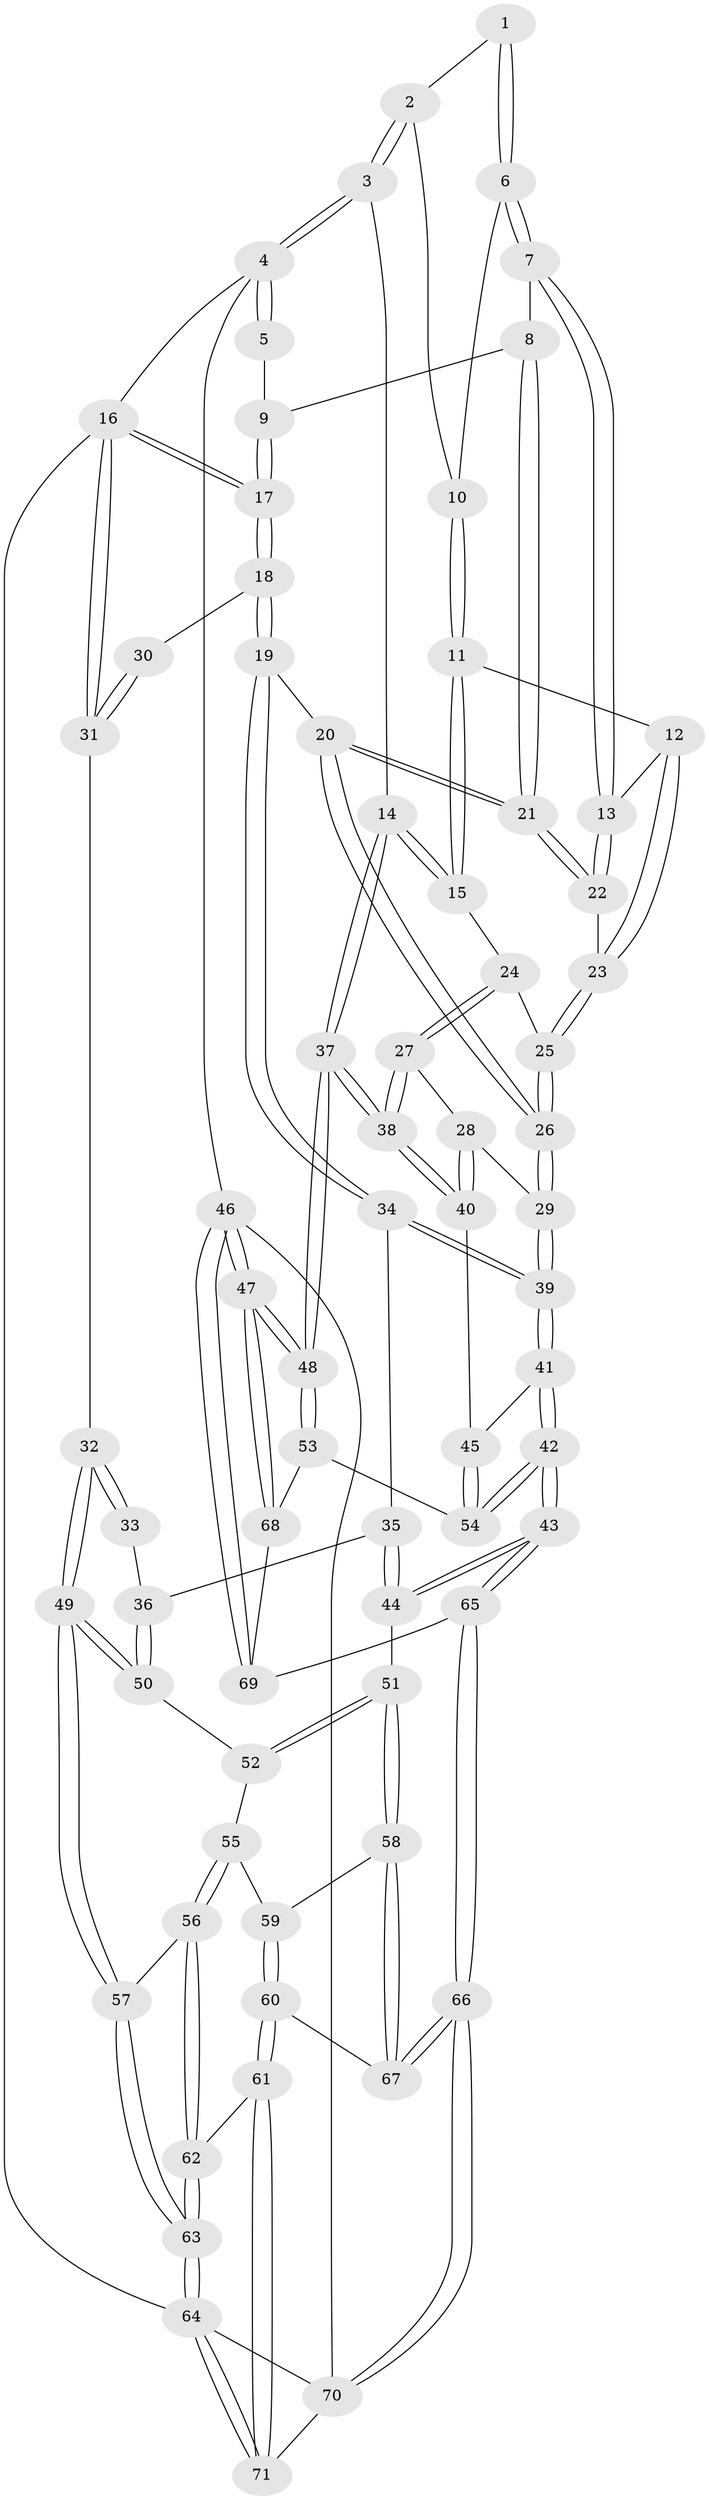 // coarse degree distribution, {3: 0.23809523809523808, 4: 0.47619047619047616, 6: 0.07142857142857142, 8: 0.023809523809523808, 5: 0.19047619047619047}
// Generated by graph-tools (version 1.1) at 2025/42/03/06/25 10:42:28]
// undirected, 71 vertices, 174 edges
graph export_dot {
graph [start="1"]
  node [color=gray90,style=filled];
  1 [pos="+0.8816201357890393+0.008037902377132432"];
  2 [pos="+0.9162706517871664+0.08424218113987782"];
  3 [pos="+1+0"];
  4 [pos="+1+0"];
  5 [pos="+0.8507849493636876+0"];
  6 [pos="+0.868471935414921+0.09069810723452484"];
  7 [pos="+0.8126335923898329+0.10504645918495431"];
  8 [pos="+0.6432305015435836+0"];
  9 [pos="+0.6444410439095413+0"];
  10 [pos="+0.9001329026124205+0.11254312679655522"];
  11 [pos="+0.9241647122464272+0.21049386538627515"];
  12 [pos="+0.8894456059763589+0.20084526258945656"];
  13 [pos="+0.8203592221973678+0.14178767424033037"];
  14 [pos="+1+0.34136909522445547"];
  15 [pos="+1+0.3218834343109523"];
  16 [pos="+0+0"];
  17 [pos="+0.0932656494473496+0"];
  18 [pos="+0.31762964316821024+0.2747980638791311"];
  19 [pos="+0.4653025127734581+0.324586334725872"];
  20 [pos="+0.47819218001670244+0.321116359796156"];
  21 [pos="+0.5658807244144253+0.24053717487965"];
  22 [pos="+0.6483190675080632+0.2516122240151057"];
  23 [pos="+0.6797397612405146+0.26171510671150755"];
  24 [pos="+0.8665194285240734+0.3583939739762735"];
  25 [pos="+0.8023913514277664+0.33983438027085827"];
  26 [pos="+0.6849850653965552+0.5158359536891465"];
  27 [pos="+0.7701559871806615+0.5300061199522247"];
  28 [pos="+0.769830855522705+0.5301585337235342"];
  29 [pos="+0.6943426973970829+0.5285610691793867"];
  30 [pos="+0.29603113553863675+0.28750086362231675"];
  31 [pos="+0+0.28256670041299087"];
  32 [pos="+0+0.572020975205845"];
  33 [pos="+0.2718446695673237+0.3197383249128142"];
  34 [pos="+0.4366383166187546+0.4633683311506688"];
  35 [pos="+0.4167906881826042+0.5187621362650395"];
  36 [pos="+0.18090767865112353+0.5874317156202616"];
  37 [pos="+1+0.5151690623924042"];
  38 [pos="+1+0.5328972964395509"];
  39 [pos="+0.6415939956104793+0.6972372578492446"];
  40 [pos="+0.8358912660154578+0.6559643113069463"];
  41 [pos="+0.6378725280195785+0.7248074874611367"];
  42 [pos="+0.6140632964745397+0.7845042138658083"];
  43 [pos="+0.5920744696344248+0.8054250570889285"];
  44 [pos="+0.4108296177529962+0.7019992407108513"];
  45 [pos="+0.8349365381778147+0.6598751232217326"];
  46 [pos="+1+1"];
  47 [pos="+1+1"];
  48 [pos="+1+0.7756946710476016"];
  49 [pos="+0+0.5807665330810181"];
  50 [pos="+0.15496892636051063+0.6173595047865578"];
  51 [pos="+0.3056546196842192+0.7403799158224755"];
  52 [pos="+0.20739831372184467+0.6801104832322488"];
  53 [pos="+0.8981711388019542+0.8036818529301616"];
  54 [pos="+0.892974618616811+0.8008400975704753"];
  55 [pos="+0.15343508792010163+0.761703167808447"];
  56 [pos="+0.07971183004517904+0.8059174520319544"];
  57 [pos="+0+0.5935196608035916"];
  58 [pos="+0.30378073240885967+0.7474628878230494"];
  59 [pos="+0.16009425596312674+0.8121482930752238"];
  60 [pos="+0.14496656803141805+0.8871024469575313"];
  61 [pos="+0.12672175521575807+0.8965445689315522"];
  62 [pos="+0.0988977789137721+0.8819289988639779"];
  63 [pos="+0+1"];
  64 [pos="+0+1"];
  65 [pos="+0.5726246538057471+1"];
  66 [pos="+0.43504899966395916+1"];
  67 [pos="+0.2811621079168704+0.8558848752327342"];
  68 [pos="+0.8448794196241725+0.9291290303862569"];
  69 [pos="+0.5953916723983931+1"];
  70 [pos="+0.2291095401454243+1"];
  71 [pos="+0.13478433609223725+0.9549080944751455"];
  1 -- 2;
  1 -- 6;
  1 -- 6;
  2 -- 3;
  2 -- 3;
  2 -- 10;
  3 -- 4;
  3 -- 4;
  3 -- 14;
  4 -- 5;
  4 -- 5;
  4 -- 16;
  4 -- 46;
  5 -- 9;
  6 -- 7;
  6 -- 7;
  6 -- 10;
  7 -- 8;
  7 -- 13;
  7 -- 13;
  8 -- 9;
  8 -- 21;
  8 -- 21;
  9 -- 17;
  9 -- 17;
  10 -- 11;
  10 -- 11;
  11 -- 12;
  11 -- 15;
  11 -- 15;
  12 -- 13;
  12 -- 23;
  12 -- 23;
  13 -- 22;
  13 -- 22;
  14 -- 15;
  14 -- 15;
  14 -- 37;
  14 -- 37;
  15 -- 24;
  16 -- 17;
  16 -- 17;
  16 -- 31;
  16 -- 31;
  16 -- 64;
  17 -- 18;
  17 -- 18;
  18 -- 19;
  18 -- 19;
  18 -- 30;
  19 -- 20;
  19 -- 34;
  19 -- 34;
  20 -- 21;
  20 -- 21;
  20 -- 26;
  20 -- 26;
  21 -- 22;
  21 -- 22;
  22 -- 23;
  23 -- 25;
  23 -- 25;
  24 -- 25;
  24 -- 27;
  24 -- 27;
  25 -- 26;
  25 -- 26;
  26 -- 29;
  26 -- 29;
  27 -- 28;
  27 -- 38;
  27 -- 38;
  28 -- 29;
  28 -- 40;
  28 -- 40;
  29 -- 39;
  29 -- 39;
  30 -- 31;
  30 -- 31;
  31 -- 32;
  32 -- 33;
  32 -- 33;
  32 -- 49;
  32 -- 49;
  33 -- 36;
  34 -- 35;
  34 -- 39;
  34 -- 39;
  35 -- 36;
  35 -- 44;
  35 -- 44;
  36 -- 50;
  36 -- 50;
  37 -- 38;
  37 -- 38;
  37 -- 48;
  37 -- 48;
  38 -- 40;
  38 -- 40;
  39 -- 41;
  39 -- 41;
  40 -- 45;
  41 -- 42;
  41 -- 42;
  41 -- 45;
  42 -- 43;
  42 -- 43;
  42 -- 54;
  42 -- 54;
  43 -- 44;
  43 -- 44;
  43 -- 65;
  43 -- 65;
  44 -- 51;
  45 -- 54;
  45 -- 54;
  46 -- 47;
  46 -- 47;
  46 -- 69;
  46 -- 69;
  46 -- 70;
  47 -- 48;
  47 -- 48;
  47 -- 68;
  47 -- 68;
  48 -- 53;
  48 -- 53;
  49 -- 50;
  49 -- 50;
  49 -- 57;
  49 -- 57;
  50 -- 52;
  51 -- 52;
  51 -- 52;
  51 -- 58;
  51 -- 58;
  52 -- 55;
  53 -- 54;
  53 -- 68;
  55 -- 56;
  55 -- 56;
  55 -- 59;
  56 -- 57;
  56 -- 62;
  56 -- 62;
  57 -- 63;
  57 -- 63;
  58 -- 59;
  58 -- 67;
  58 -- 67;
  59 -- 60;
  59 -- 60;
  60 -- 61;
  60 -- 61;
  60 -- 67;
  61 -- 62;
  61 -- 71;
  61 -- 71;
  62 -- 63;
  62 -- 63;
  63 -- 64;
  63 -- 64;
  64 -- 71;
  64 -- 71;
  64 -- 70;
  65 -- 66;
  65 -- 66;
  65 -- 69;
  66 -- 67;
  66 -- 67;
  66 -- 70;
  66 -- 70;
  68 -- 69;
  70 -- 71;
}
